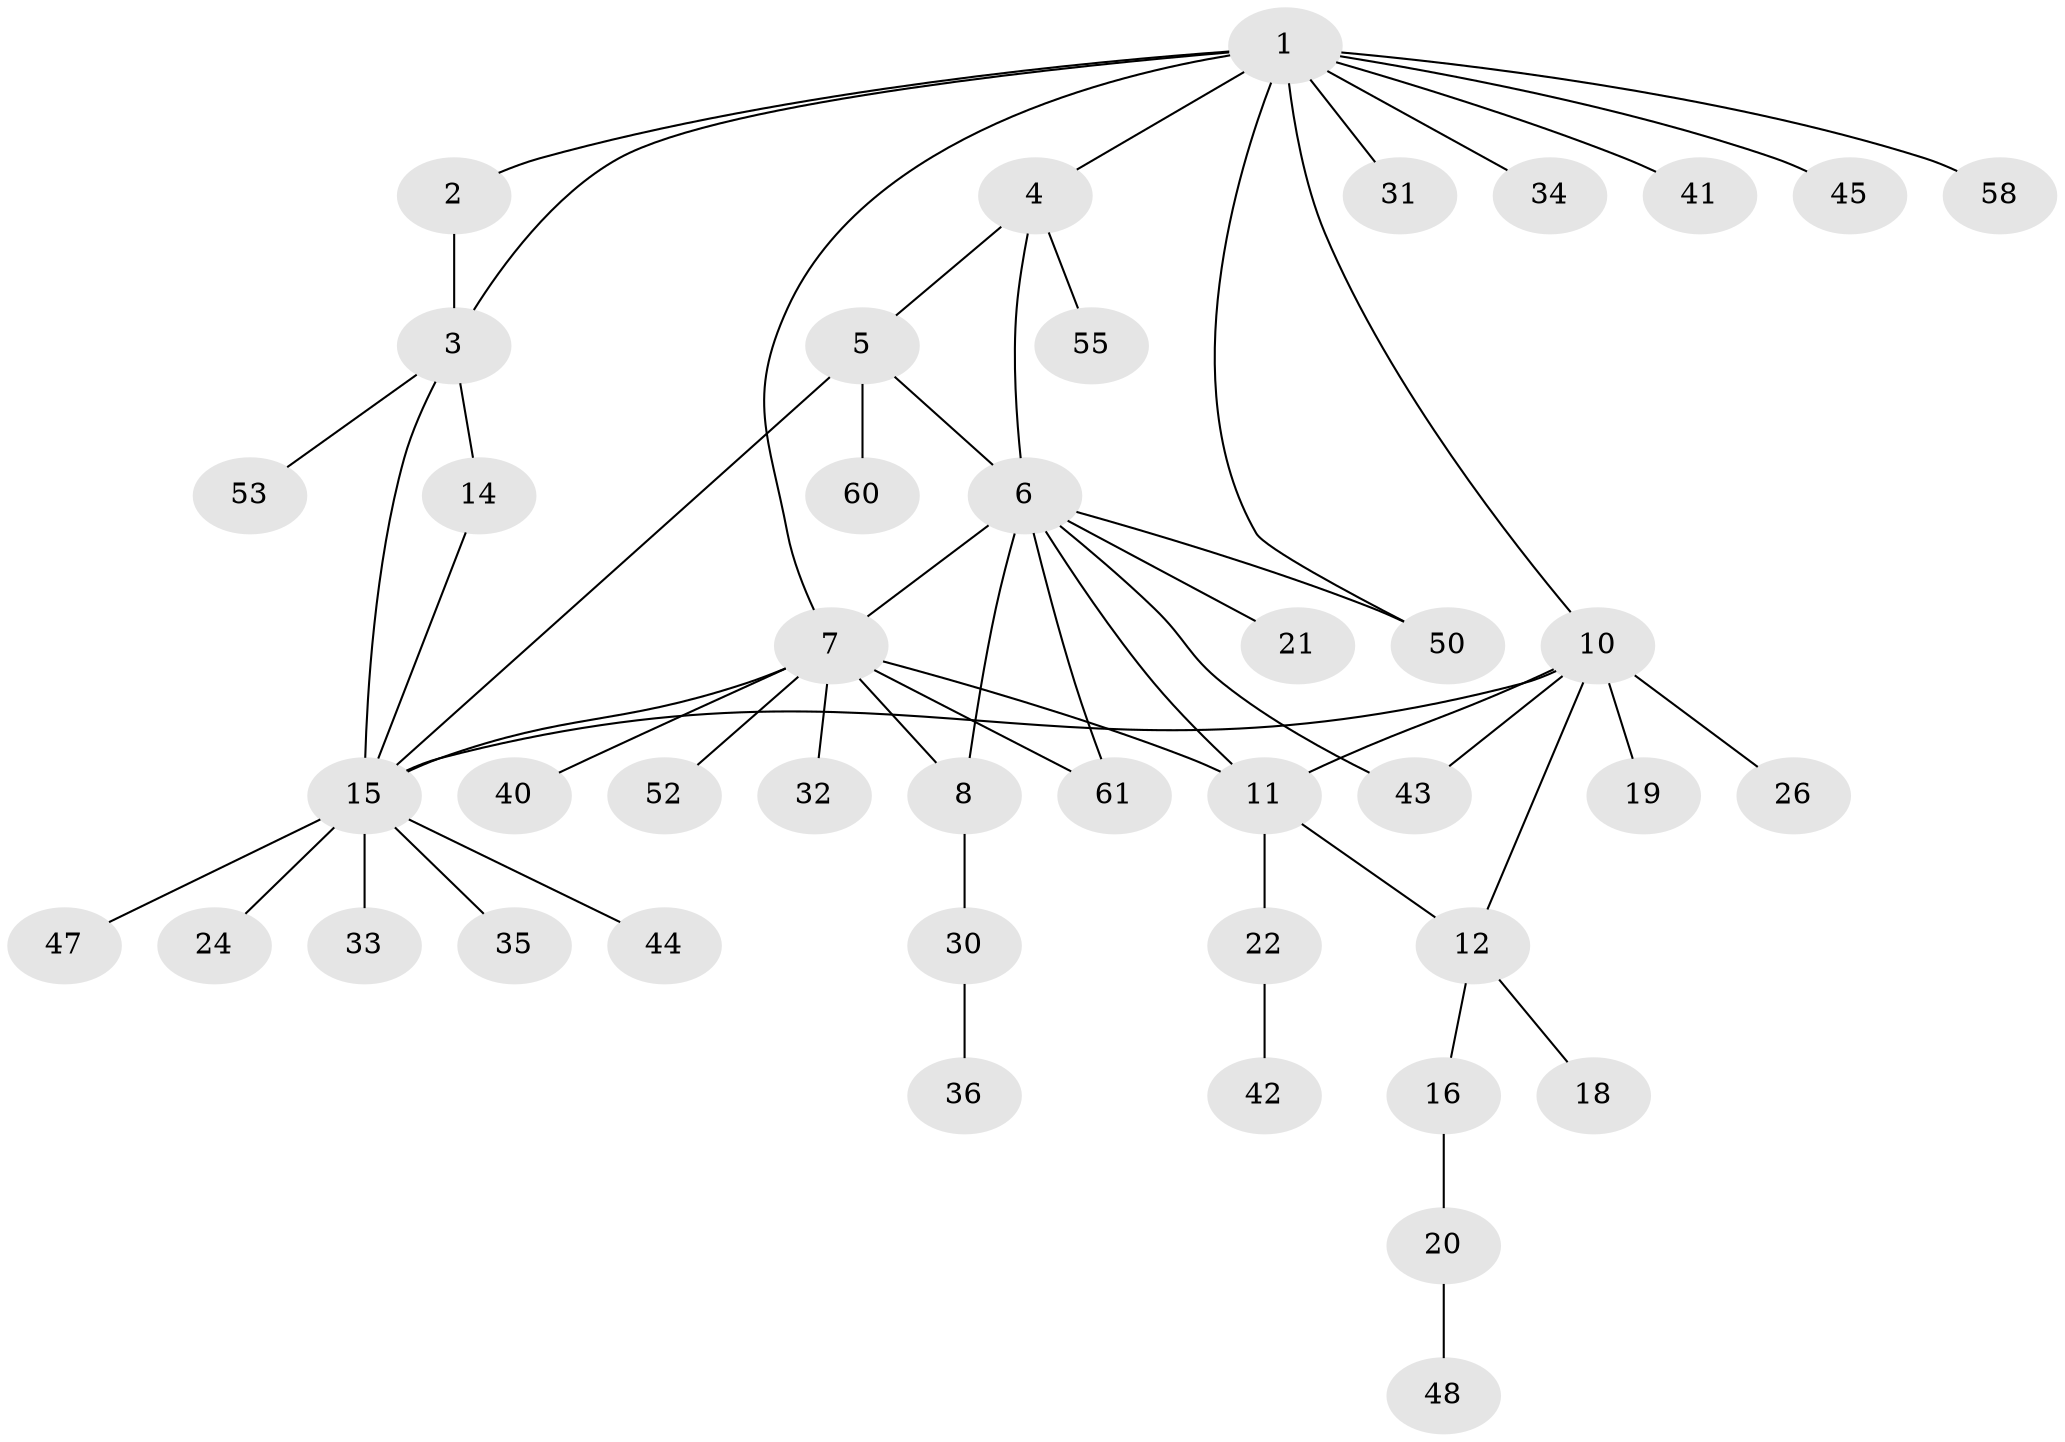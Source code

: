 // Generated by graph-tools (version 1.1) at 2025/52/02/27/25 19:52:18]
// undirected, 43 vertices, 56 edges
graph export_dot {
graph [start="1"]
  node [color=gray90,style=filled];
  1 [super="+23"];
  2;
  3 [super="+13"];
  4 [super="+25"];
  5 [super="+54"];
  6 [super="+17"];
  7 [super="+9"];
  8 [super="+27"];
  10 [super="+59"];
  11 [super="+39"];
  12 [super="+29"];
  14;
  15 [super="+28"];
  16;
  18;
  19 [super="+38"];
  20 [super="+46"];
  21;
  22 [super="+56"];
  24 [super="+37"];
  26 [super="+51"];
  30 [super="+49"];
  31;
  32;
  33;
  34;
  35;
  36;
  40;
  41;
  42;
  43;
  44;
  45 [super="+57"];
  47;
  48;
  50;
  52;
  53;
  55;
  58;
  60;
  61;
  1 -- 2;
  1 -- 3;
  1 -- 4;
  1 -- 10;
  1 -- 31;
  1 -- 34;
  1 -- 41;
  1 -- 45;
  1 -- 50;
  1 -- 58;
  1 -- 7;
  2 -- 3;
  3 -- 53;
  3 -- 14;
  3 -- 15;
  4 -- 5;
  4 -- 6;
  4 -- 55;
  5 -- 6;
  5 -- 15;
  5 -- 60;
  6 -- 11;
  6 -- 21;
  6 -- 43;
  6 -- 50;
  6 -- 61;
  6 -- 8;
  6 -- 7;
  7 -- 8 [weight=2];
  7 -- 40;
  7 -- 52;
  7 -- 32;
  7 -- 11;
  7 -- 15;
  7 -- 61;
  8 -- 30;
  10 -- 11;
  10 -- 12;
  10 -- 15;
  10 -- 19;
  10 -- 26;
  10 -- 43;
  11 -- 12;
  11 -- 22;
  12 -- 16;
  12 -- 18;
  14 -- 15;
  15 -- 24;
  15 -- 33;
  15 -- 35;
  15 -- 44;
  15 -- 47;
  16 -- 20;
  20 -- 48;
  22 -- 42;
  30 -- 36;
}
